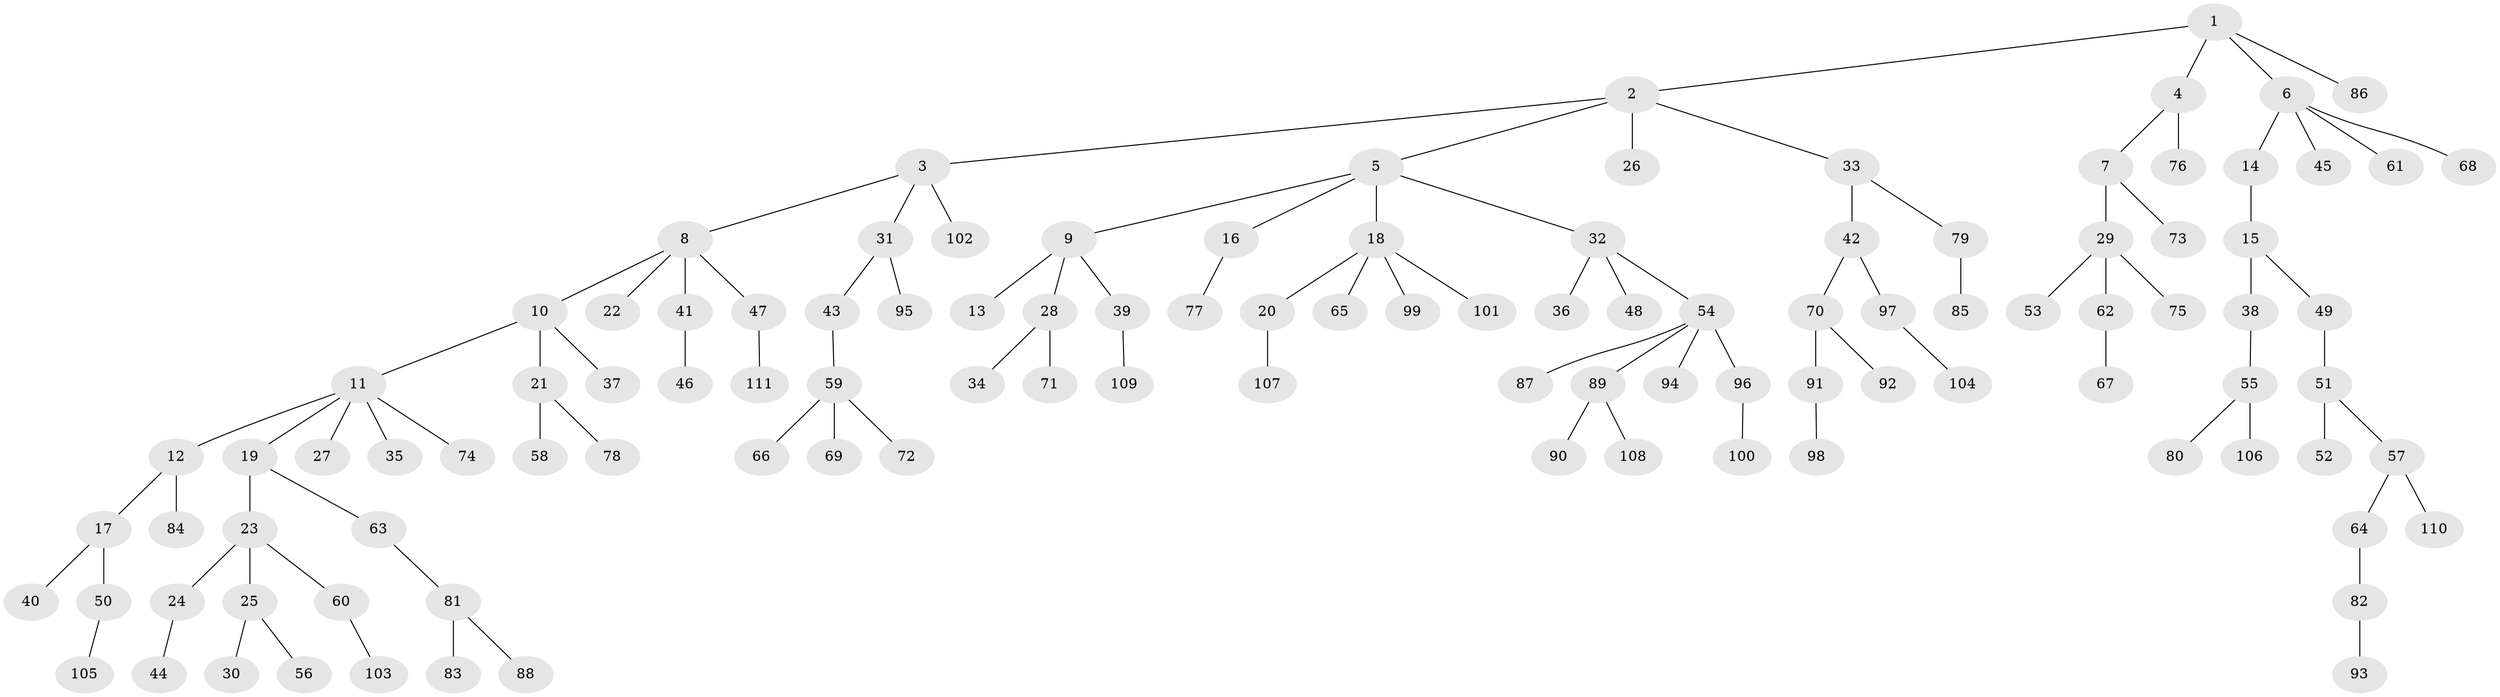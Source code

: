 // coarse degree distribution, {3: 0.09090909090909091, 6: 0.012987012987012988, 5: 0.05194805194805195, 7: 0.012987012987012988, 4: 0.1038961038961039, 1: 0.5974025974025974, 2: 0.12987012987012986}
// Generated by graph-tools (version 1.1) at 2025/52/02/27/25 19:52:13]
// undirected, 111 vertices, 110 edges
graph export_dot {
graph [start="1"]
  node [color=gray90,style=filled];
  1;
  2;
  3;
  4;
  5;
  6;
  7;
  8;
  9;
  10;
  11;
  12;
  13;
  14;
  15;
  16;
  17;
  18;
  19;
  20;
  21;
  22;
  23;
  24;
  25;
  26;
  27;
  28;
  29;
  30;
  31;
  32;
  33;
  34;
  35;
  36;
  37;
  38;
  39;
  40;
  41;
  42;
  43;
  44;
  45;
  46;
  47;
  48;
  49;
  50;
  51;
  52;
  53;
  54;
  55;
  56;
  57;
  58;
  59;
  60;
  61;
  62;
  63;
  64;
  65;
  66;
  67;
  68;
  69;
  70;
  71;
  72;
  73;
  74;
  75;
  76;
  77;
  78;
  79;
  80;
  81;
  82;
  83;
  84;
  85;
  86;
  87;
  88;
  89;
  90;
  91;
  92;
  93;
  94;
  95;
  96;
  97;
  98;
  99;
  100;
  101;
  102;
  103;
  104;
  105;
  106;
  107;
  108;
  109;
  110;
  111;
  1 -- 2;
  1 -- 4;
  1 -- 6;
  1 -- 86;
  2 -- 3;
  2 -- 5;
  2 -- 26;
  2 -- 33;
  3 -- 8;
  3 -- 31;
  3 -- 102;
  4 -- 7;
  4 -- 76;
  5 -- 9;
  5 -- 16;
  5 -- 18;
  5 -- 32;
  6 -- 14;
  6 -- 45;
  6 -- 61;
  6 -- 68;
  7 -- 29;
  7 -- 73;
  8 -- 10;
  8 -- 22;
  8 -- 41;
  8 -- 47;
  9 -- 13;
  9 -- 28;
  9 -- 39;
  10 -- 11;
  10 -- 21;
  10 -- 37;
  11 -- 12;
  11 -- 19;
  11 -- 27;
  11 -- 35;
  11 -- 74;
  12 -- 17;
  12 -- 84;
  14 -- 15;
  15 -- 38;
  15 -- 49;
  16 -- 77;
  17 -- 40;
  17 -- 50;
  18 -- 20;
  18 -- 65;
  18 -- 99;
  18 -- 101;
  19 -- 23;
  19 -- 63;
  20 -- 107;
  21 -- 58;
  21 -- 78;
  23 -- 24;
  23 -- 25;
  23 -- 60;
  24 -- 44;
  25 -- 30;
  25 -- 56;
  28 -- 34;
  28 -- 71;
  29 -- 53;
  29 -- 62;
  29 -- 75;
  31 -- 43;
  31 -- 95;
  32 -- 36;
  32 -- 48;
  32 -- 54;
  33 -- 42;
  33 -- 79;
  38 -- 55;
  39 -- 109;
  41 -- 46;
  42 -- 70;
  42 -- 97;
  43 -- 59;
  47 -- 111;
  49 -- 51;
  50 -- 105;
  51 -- 52;
  51 -- 57;
  54 -- 87;
  54 -- 89;
  54 -- 94;
  54 -- 96;
  55 -- 80;
  55 -- 106;
  57 -- 64;
  57 -- 110;
  59 -- 66;
  59 -- 69;
  59 -- 72;
  60 -- 103;
  62 -- 67;
  63 -- 81;
  64 -- 82;
  70 -- 91;
  70 -- 92;
  79 -- 85;
  81 -- 83;
  81 -- 88;
  82 -- 93;
  89 -- 90;
  89 -- 108;
  91 -- 98;
  96 -- 100;
  97 -- 104;
}
